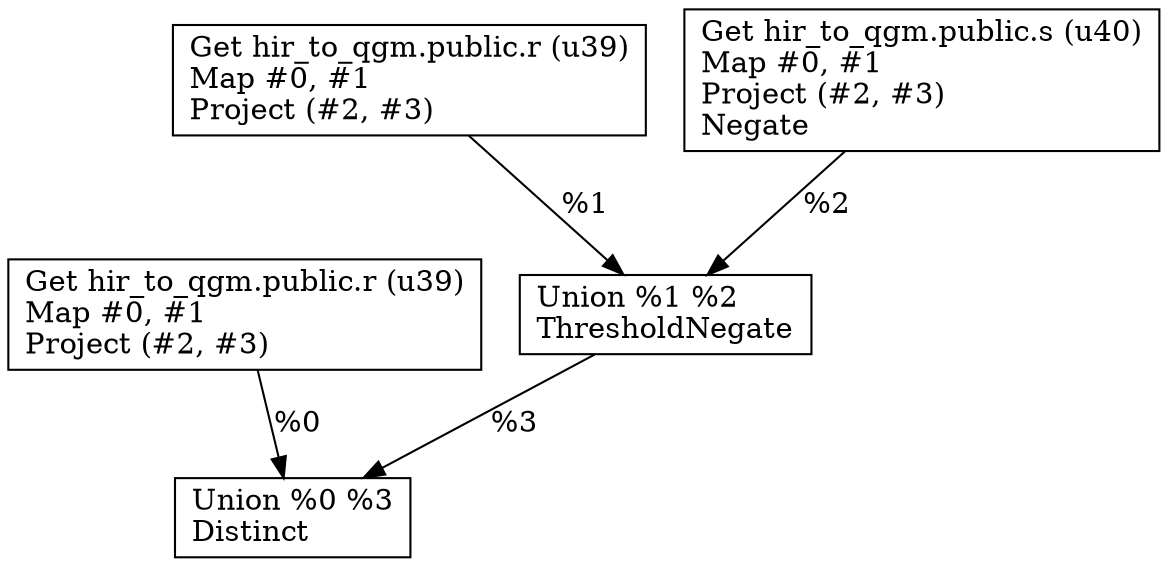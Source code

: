 digraph G {
    node0 [shape = record, label="Get hir_to_qgm.public.r (u39)\lMap #0, #1\lProject (#2, #3)\l"]
    node1 [shape = record, label="Get hir_to_qgm.public.r (u39)\lMap #0, #1\lProject (#2, #3)\l"]
    node2 [shape = record, label="Get hir_to_qgm.public.s (u40)\lMap #0, #1\lProject (#2, #3)\lNegate\l"]
    node3 [shape = record, label="Union %1 %2\lThresholdNegate\l"]
    node4 [shape = record, label="Union %0 %3\lDistinct\l"]
    node3 -> node4 [label = "%3\l"]
    node0 -> node4 [label = "%0\l"]
    node2 -> node3 [label = "%2\l"]
    node1 -> node3 [label = "%1\l"]
}
